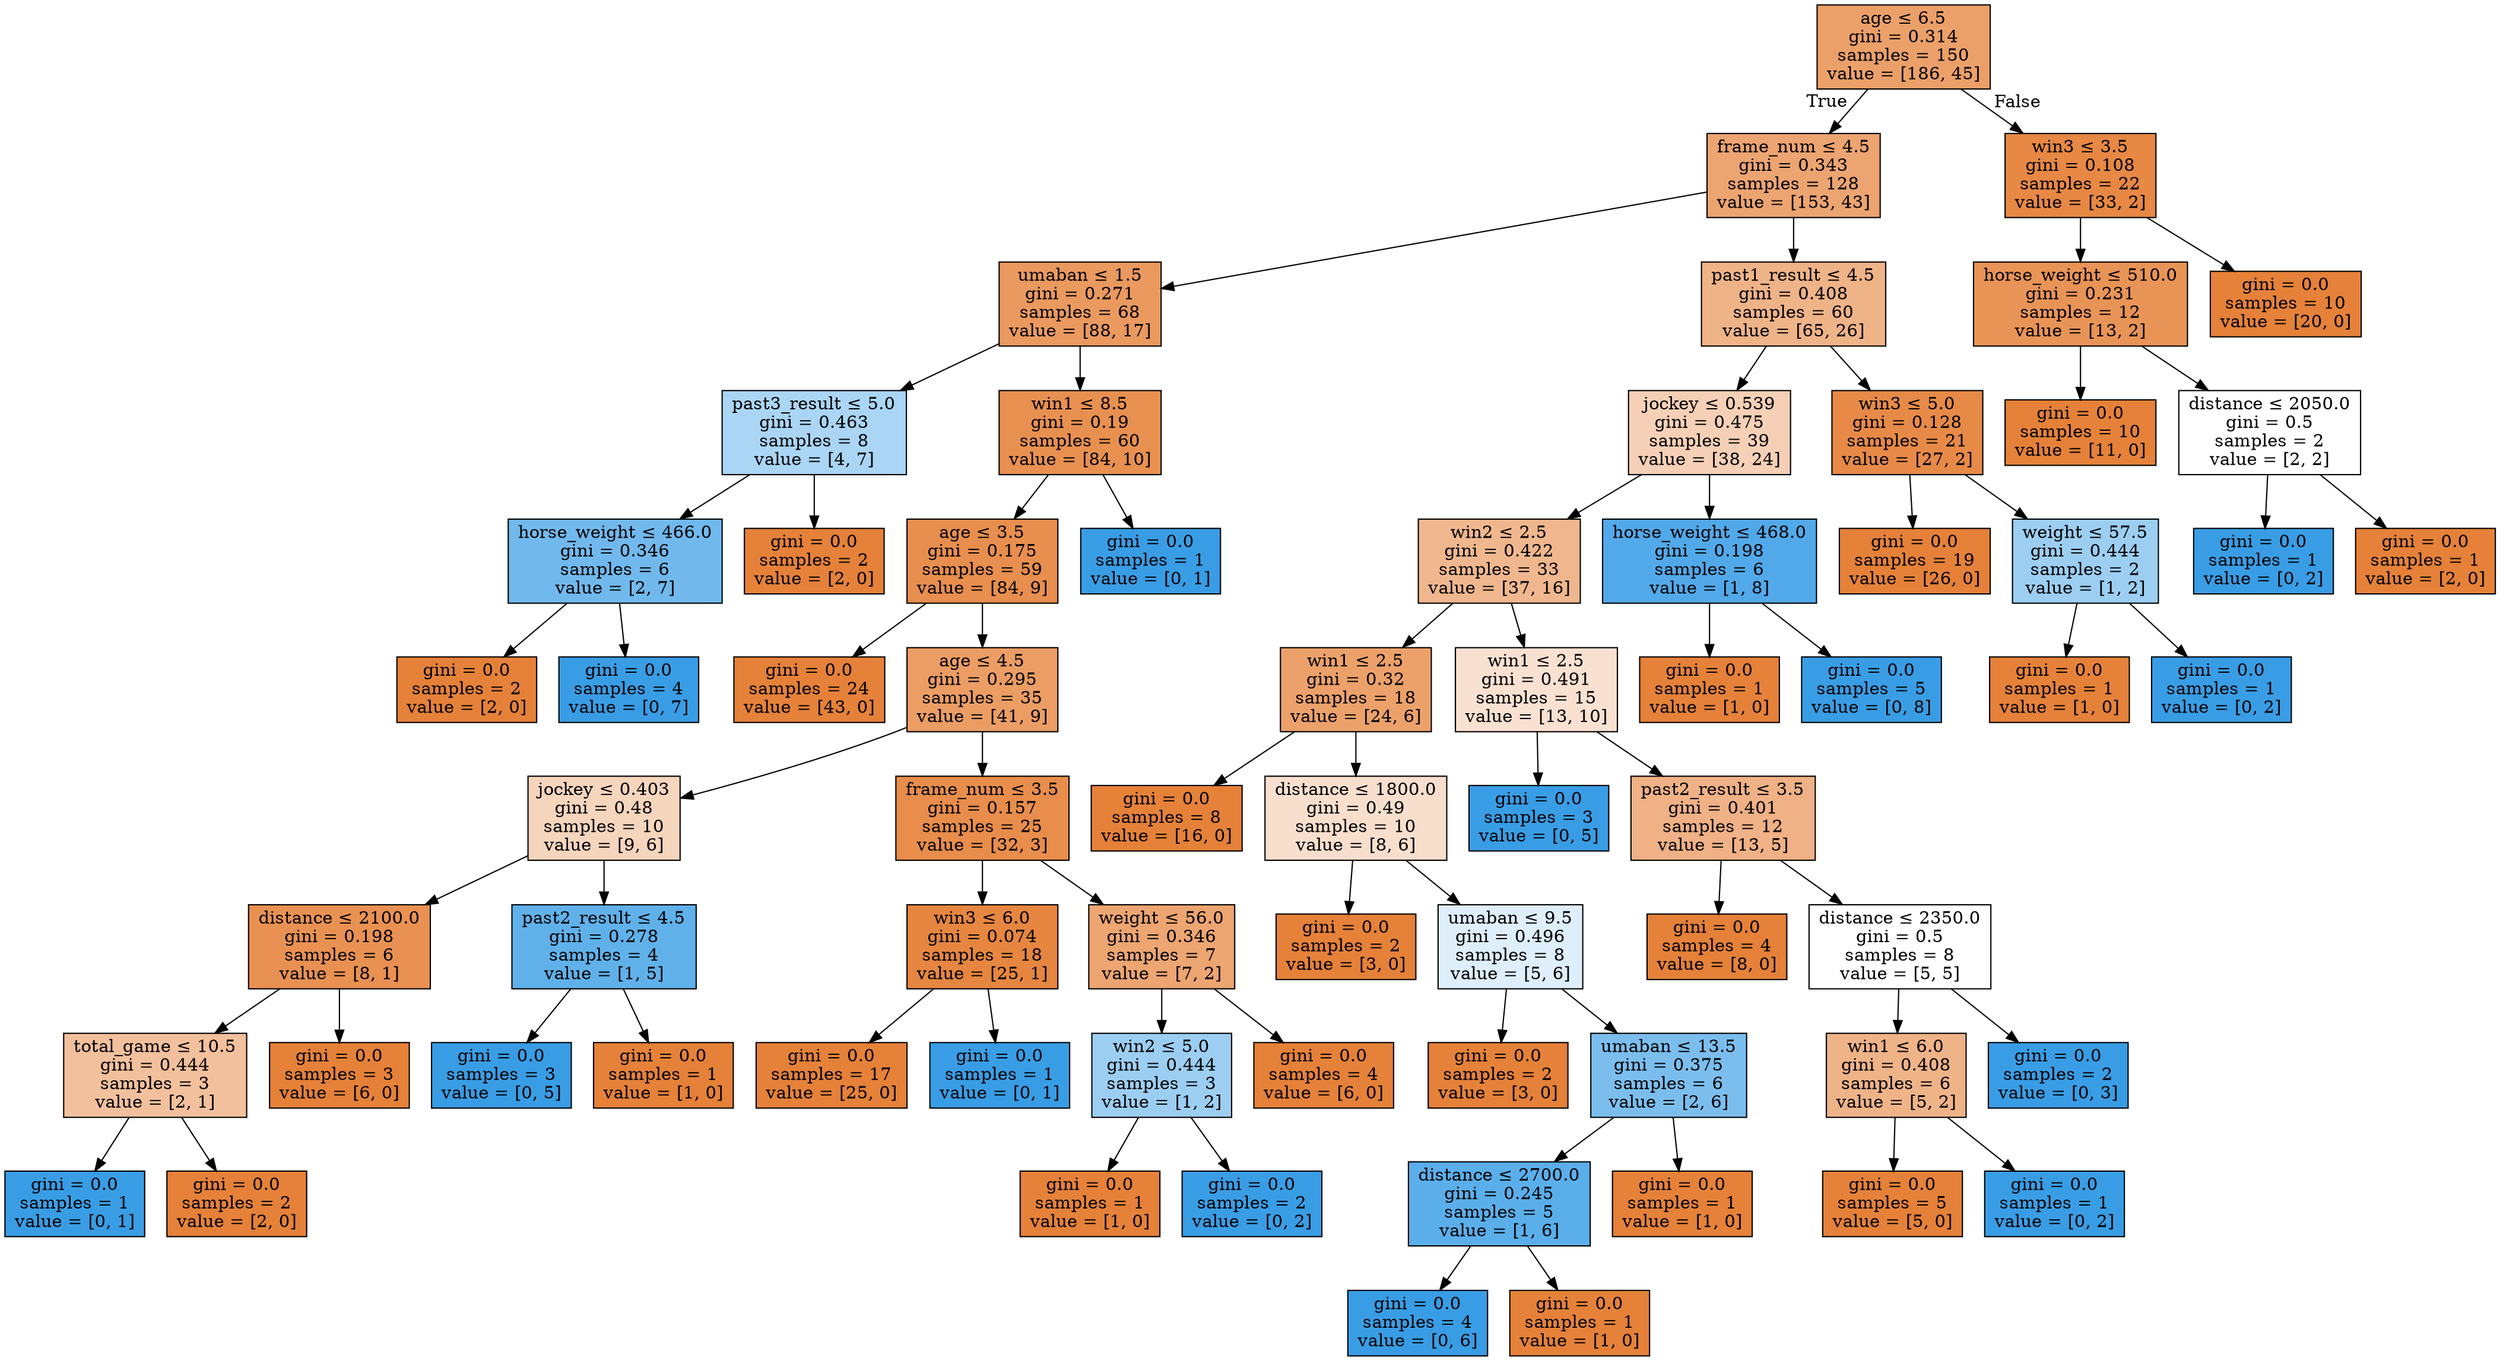 digraph Tree {
node [shape=box, style="filled", color="black"] ;
0 [label=<age &le; 6.5<br/>gini = 0.314<br/>samples = 150<br/>value = [186, 45]>, fillcolor="#e58139c1"] ;
1 [label=<frame_num &le; 4.5<br/>gini = 0.343<br/>samples = 128<br/>value = [153, 43]>, fillcolor="#e58139b7"] ;
0 -> 1 [labeldistance=2.5, labelangle=45, headlabel="True"] ;
2 [label=<umaban &le; 1.5<br/>gini = 0.271<br/>samples = 68<br/>value = [88, 17]>, fillcolor="#e58139ce"] ;
1 -> 2 ;
3 [label=<past3_result &le; 5.0<br/>gini = 0.463<br/>samples = 8<br/>value = [4, 7]>, fillcolor="#399de56d"] ;
2 -> 3 ;
4 [label=<horse_weight &le; 466.0<br/>gini = 0.346<br/>samples = 6<br/>value = [2, 7]>, fillcolor="#399de5b6"] ;
3 -> 4 ;
5 [label=<gini = 0.0<br/>samples = 2<br/>value = [2, 0]>, fillcolor="#e58139ff"] ;
4 -> 5 ;
6 [label=<gini = 0.0<br/>samples = 4<br/>value = [0, 7]>, fillcolor="#399de5ff"] ;
4 -> 6 ;
7 [label=<gini = 0.0<br/>samples = 2<br/>value = [2, 0]>, fillcolor="#e58139ff"] ;
3 -> 7 ;
8 [label=<win1 &le; 8.5<br/>gini = 0.19<br/>samples = 60<br/>value = [84, 10]>, fillcolor="#e58139e1"] ;
2 -> 8 ;
9 [label=<age &le; 3.5<br/>gini = 0.175<br/>samples = 59<br/>value = [84, 9]>, fillcolor="#e58139e4"] ;
8 -> 9 ;
10 [label=<gini = 0.0<br/>samples = 24<br/>value = [43, 0]>, fillcolor="#e58139ff"] ;
9 -> 10 ;
11 [label=<age &le; 4.5<br/>gini = 0.295<br/>samples = 35<br/>value = [41, 9]>, fillcolor="#e58139c7"] ;
9 -> 11 ;
12 [label=<jockey &le; 0.403<br/>gini = 0.48<br/>samples = 10<br/>value = [9, 6]>, fillcolor="#e5813955"] ;
11 -> 12 ;
13 [label=<distance &le; 2100.0<br/>gini = 0.198<br/>samples = 6<br/>value = [8, 1]>, fillcolor="#e58139df"] ;
12 -> 13 ;
14 [label=<total_game &le; 10.5<br/>gini = 0.444<br/>samples = 3<br/>value = [2, 1]>, fillcolor="#e581397f"] ;
13 -> 14 ;
15 [label=<gini = 0.0<br/>samples = 1<br/>value = [0, 1]>, fillcolor="#399de5ff"] ;
14 -> 15 ;
16 [label=<gini = 0.0<br/>samples = 2<br/>value = [2, 0]>, fillcolor="#e58139ff"] ;
14 -> 16 ;
17 [label=<gini = 0.0<br/>samples = 3<br/>value = [6, 0]>, fillcolor="#e58139ff"] ;
13 -> 17 ;
18 [label=<past2_result &le; 4.5<br/>gini = 0.278<br/>samples = 4<br/>value = [1, 5]>, fillcolor="#399de5cc"] ;
12 -> 18 ;
19 [label=<gini = 0.0<br/>samples = 3<br/>value = [0, 5]>, fillcolor="#399de5ff"] ;
18 -> 19 ;
20 [label=<gini = 0.0<br/>samples = 1<br/>value = [1, 0]>, fillcolor="#e58139ff"] ;
18 -> 20 ;
21 [label=<frame_num &le; 3.5<br/>gini = 0.157<br/>samples = 25<br/>value = [32, 3]>, fillcolor="#e58139e7"] ;
11 -> 21 ;
22 [label=<win3 &le; 6.0<br/>gini = 0.074<br/>samples = 18<br/>value = [25, 1]>, fillcolor="#e58139f5"] ;
21 -> 22 ;
23 [label=<gini = 0.0<br/>samples = 17<br/>value = [25, 0]>, fillcolor="#e58139ff"] ;
22 -> 23 ;
24 [label=<gini = 0.0<br/>samples = 1<br/>value = [0, 1]>, fillcolor="#399de5ff"] ;
22 -> 24 ;
25 [label=<weight &le; 56.0<br/>gini = 0.346<br/>samples = 7<br/>value = [7, 2]>, fillcolor="#e58139b6"] ;
21 -> 25 ;
26 [label=<win2 &le; 5.0<br/>gini = 0.444<br/>samples = 3<br/>value = [1, 2]>, fillcolor="#399de57f"] ;
25 -> 26 ;
27 [label=<gini = 0.0<br/>samples = 1<br/>value = [1, 0]>, fillcolor="#e58139ff"] ;
26 -> 27 ;
28 [label=<gini = 0.0<br/>samples = 2<br/>value = [0, 2]>, fillcolor="#399de5ff"] ;
26 -> 28 ;
29 [label=<gini = 0.0<br/>samples = 4<br/>value = [6, 0]>, fillcolor="#e58139ff"] ;
25 -> 29 ;
30 [label=<gini = 0.0<br/>samples = 1<br/>value = [0, 1]>, fillcolor="#399de5ff"] ;
8 -> 30 ;
31 [label=<past1_result &le; 4.5<br/>gini = 0.408<br/>samples = 60<br/>value = [65, 26]>, fillcolor="#e5813999"] ;
1 -> 31 ;
32 [label=<jockey &le; 0.539<br/>gini = 0.475<br/>samples = 39<br/>value = [38, 24]>, fillcolor="#e581395e"] ;
31 -> 32 ;
33 [label=<win2 &le; 2.5<br/>gini = 0.422<br/>samples = 33<br/>value = [37, 16]>, fillcolor="#e5813991"] ;
32 -> 33 ;
34 [label=<win1 &le; 2.5<br/>gini = 0.32<br/>samples = 18<br/>value = [24, 6]>, fillcolor="#e58139bf"] ;
33 -> 34 ;
35 [label=<gini = 0.0<br/>samples = 8<br/>value = [16, 0]>, fillcolor="#e58139ff"] ;
34 -> 35 ;
36 [label=<distance &le; 1800.0<br/>gini = 0.49<br/>samples = 10<br/>value = [8, 6]>, fillcolor="#e5813940"] ;
34 -> 36 ;
37 [label=<gini = 0.0<br/>samples = 2<br/>value = [3, 0]>, fillcolor="#e58139ff"] ;
36 -> 37 ;
38 [label=<umaban &le; 9.5<br/>gini = 0.496<br/>samples = 8<br/>value = [5, 6]>, fillcolor="#399de52a"] ;
36 -> 38 ;
39 [label=<gini = 0.0<br/>samples = 2<br/>value = [3, 0]>, fillcolor="#e58139ff"] ;
38 -> 39 ;
40 [label=<umaban &le; 13.5<br/>gini = 0.375<br/>samples = 6<br/>value = [2, 6]>, fillcolor="#399de5aa"] ;
38 -> 40 ;
41 [label=<distance &le; 2700.0<br/>gini = 0.245<br/>samples = 5<br/>value = [1, 6]>, fillcolor="#399de5d4"] ;
40 -> 41 ;
42 [label=<gini = 0.0<br/>samples = 4<br/>value = [0, 6]>, fillcolor="#399de5ff"] ;
41 -> 42 ;
43 [label=<gini = 0.0<br/>samples = 1<br/>value = [1, 0]>, fillcolor="#e58139ff"] ;
41 -> 43 ;
44 [label=<gini = 0.0<br/>samples = 1<br/>value = [1, 0]>, fillcolor="#e58139ff"] ;
40 -> 44 ;
45 [label=<win1 &le; 2.5<br/>gini = 0.491<br/>samples = 15<br/>value = [13, 10]>, fillcolor="#e581393b"] ;
33 -> 45 ;
46 [label=<gini = 0.0<br/>samples = 3<br/>value = [0, 5]>, fillcolor="#399de5ff"] ;
45 -> 46 ;
47 [label=<past2_result &le; 3.5<br/>gini = 0.401<br/>samples = 12<br/>value = [13, 5]>, fillcolor="#e581399d"] ;
45 -> 47 ;
48 [label=<gini = 0.0<br/>samples = 4<br/>value = [8, 0]>, fillcolor="#e58139ff"] ;
47 -> 48 ;
49 [label=<distance &le; 2350.0<br/>gini = 0.5<br/>samples = 8<br/>value = [5, 5]>, fillcolor="#e5813900"] ;
47 -> 49 ;
50 [label=<win1 &le; 6.0<br/>gini = 0.408<br/>samples = 6<br/>value = [5, 2]>, fillcolor="#e5813999"] ;
49 -> 50 ;
51 [label=<gini = 0.0<br/>samples = 5<br/>value = [5, 0]>, fillcolor="#e58139ff"] ;
50 -> 51 ;
52 [label=<gini = 0.0<br/>samples = 1<br/>value = [0, 2]>, fillcolor="#399de5ff"] ;
50 -> 52 ;
53 [label=<gini = 0.0<br/>samples = 2<br/>value = [0, 3]>, fillcolor="#399de5ff"] ;
49 -> 53 ;
54 [label=<horse_weight &le; 468.0<br/>gini = 0.198<br/>samples = 6<br/>value = [1, 8]>, fillcolor="#399de5df"] ;
32 -> 54 ;
55 [label=<gini = 0.0<br/>samples = 1<br/>value = [1, 0]>, fillcolor="#e58139ff"] ;
54 -> 55 ;
56 [label=<gini = 0.0<br/>samples = 5<br/>value = [0, 8]>, fillcolor="#399de5ff"] ;
54 -> 56 ;
57 [label=<win3 &le; 5.0<br/>gini = 0.128<br/>samples = 21<br/>value = [27, 2]>, fillcolor="#e58139ec"] ;
31 -> 57 ;
58 [label=<gini = 0.0<br/>samples = 19<br/>value = [26, 0]>, fillcolor="#e58139ff"] ;
57 -> 58 ;
59 [label=<weight &le; 57.5<br/>gini = 0.444<br/>samples = 2<br/>value = [1, 2]>, fillcolor="#399de57f"] ;
57 -> 59 ;
60 [label=<gini = 0.0<br/>samples = 1<br/>value = [1, 0]>, fillcolor="#e58139ff"] ;
59 -> 60 ;
61 [label=<gini = 0.0<br/>samples = 1<br/>value = [0, 2]>, fillcolor="#399de5ff"] ;
59 -> 61 ;
62 [label=<win3 &le; 3.5<br/>gini = 0.108<br/>samples = 22<br/>value = [33, 2]>, fillcolor="#e58139f0"] ;
0 -> 62 [labeldistance=2.5, labelangle=-45, headlabel="False"] ;
63 [label=<horse_weight &le; 510.0<br/>gini = 0.231<br/>samples = 12<br/>value = [13, 2]>, fillcolor="#e58139d8"] ;
62 -> 63 ;
64 [label=<gini = 0.0<br/>samples = 10<br/>value = [11, 0]>, fillcolor="#e58139ff"] ;
63 -> 64 ;
65 [label=<distance &le; 2050.0<br/>gini = 0.5<br/>samples = 2<br/>value = [2, 2]>, fillcolor="#e5813900"] ;
63 -> 65 ;
66 [label=<gini = 0.0<br/>samples = 1<br/>value = [0, 2]>, fillcolor="#399de5ff"] ;
65 -> 66 ;
67 [label=<gini = 0.0<br/>samples = 1<br/>value = [2, 0]>, fillcolor="#e58139ff"] ;
65 -> 67 ;
68 [label=<gini = 0.0<br/>samples = 10<br/>value = [20, 0]>, fillcolor="#e58139ff"] ;
62 -> 68 ;
}